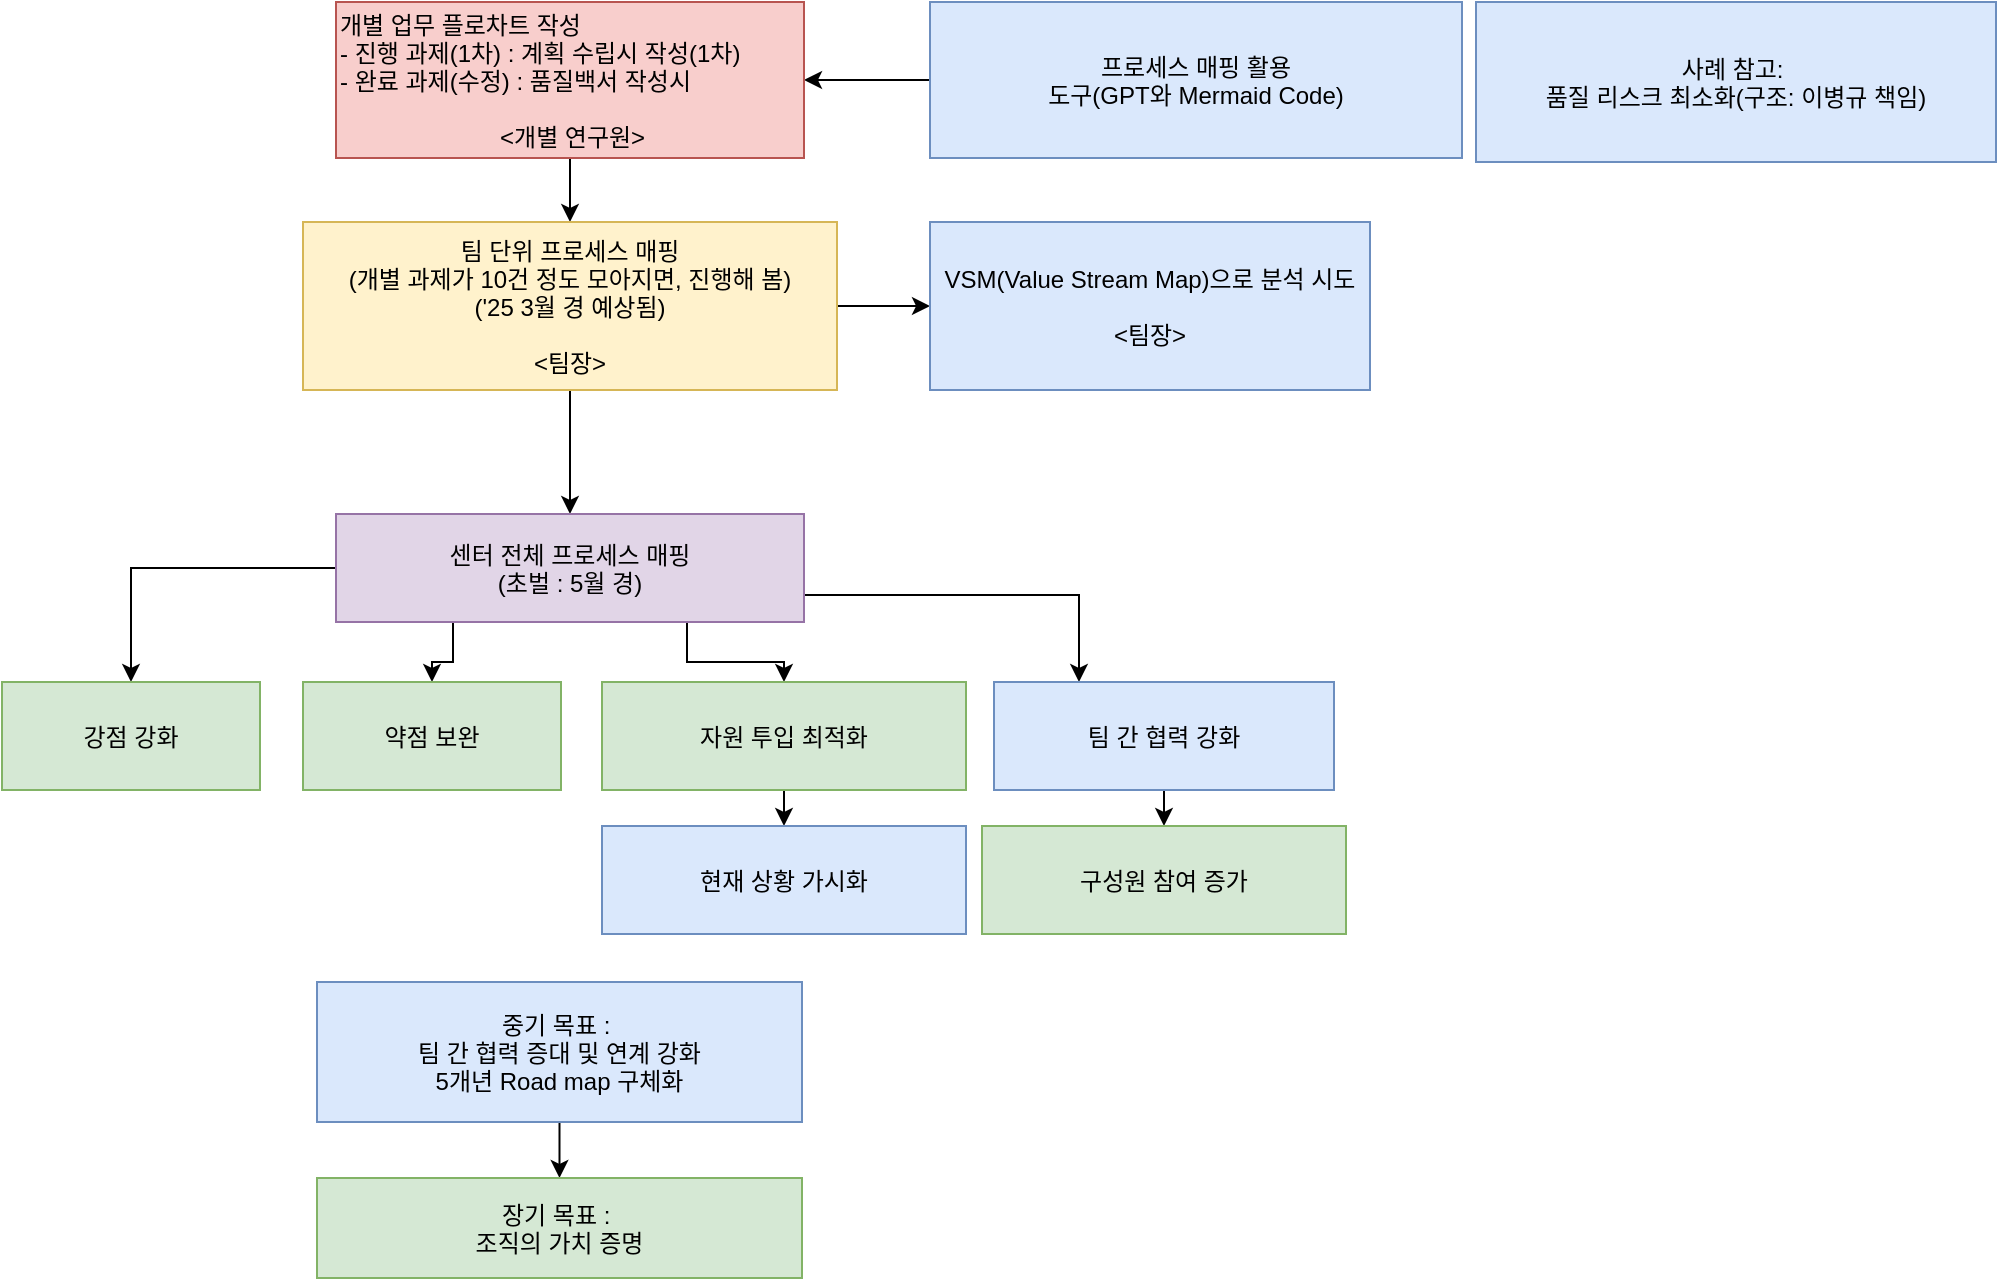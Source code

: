 <mxfile version="26.0.4">
  <diagram name="페이지-1" id="sv2N6qxOZAtlVDRyEEXY">
    <mxGraphModel dx="1434" dy="866" grid="1" gridSize="10" guides="1" tooltips="1" connect="1" arrows="1" fold="1" page="1" pageScale="1" pageWidth="827" pageHeight="1169" math="0" shadow="0">
      <root>
        <mxCell id="0" />
        <mxCell id="1" parent="0" />
        <mxCell id="cUledtLy-DvFWvWRXGEA-92" style="edgeStyle=none;rounded=0;orthogonalLoop=1;jettySize=auto;html=1;exitX=0;exitY=0.5;exitDx=0;exitDy=0;entryX=1;entryY=0.5;entryDx=0;entryDy=0;" edge="1" parent="1" source="cUledtLy-DvFWvWRXGEA-40" target="cUledtLy-DvFWvWRXGEA-41">
          <mxGeometry relative="1" as="geometry" />
        </mxCell>
        <mxCell id="cUledtLy-DvFWvWRXGEA-40" value="프로세스 매핑 활용&#xa;도구(GPT와 Mermaid Code)" style="fillColor=#dae8fc;strokeColor=#6c8ebf;" vertex="1" parent="1">
          <mxGeometry x="1074" y="340" width="266" height="78" as="geometry" />
        </mxCell>
        <mxCell id="cUledtLy-DvFWvWRXGEA-77" style="edgeStyle=orthogonalEdgeStyle;rounded=0;orthogonalLoop=1;jettySize=auto;html=1;exitX=0.5;exitY=1;exitDx=0;exitDy=0;entryX=0.5;entryY=0;entryDx=0;entryDy=0;" edge="1" parent="1" source="cUledtLy-DvFWvWRXGEA-41" target="cUledtLy-DvFWvWRXGEA-42">
          <mxGeometry relative="1" as="geometry" />
        </mxCell>
        <mxCell id="cUledtLy-DvFWvWRXGEA-41" value="개별 업무 플로차트 작성&#xa;- 진행 과제(1차) : 계획 수립시 작성(1차)&#xa;- 완료 과제(수정) : 품질백서 작성시&#xa;&#xa;                        &lt;개별 연구원&gt;" style="fillColor=#f8cecc;strokeColor=#b85450;align=left;" vertex="1" parent="1">
          <mxGeometry x="777" y="340" width="234" height="78" as="geometry" />
        </mxCell>
        <mxCell id="cUledtLy-DvFWvWRXGEA-78" style="edgeStyle=orthogonalEdgeStyle;rounded=0;orthogonalLoop=1;jettySize=auto;html=1;exitX=1;exitY=0.5;exitDx=0;exitDy=0;entryX=0;entryY=0.5;entryDx=0;entryDy=0;" edge="1" parent="1" source="cUledtLy-DvFWvWRXGEA-42" target="cUledtLy-DvFWvWRXGEA-51">
          <mxGeometry relative="1" as="geometry" />
        </mxCell>
        <mxCell id="cUledtLy-DvFWvWRXGEA-79" style="edgeStyle=orthogonalEdgeStyle;rounded=0;orthogonalLoop=1;jettySize=auto;html=1;exitX=0.5;exitY=1;exitDx=0;exitDy=0;" edge="1" parent="1" source="cUledtLy-DvFWvWRXGEA-42" target="cUledtLy-DvFWvWRXGEA-43">
          <mxGeometry relative="1" as="geometry" />
        </mxCell>
        <mxCell id="cUledtLy-DvFWvWRXGEA-42" value="팀 단위 프로세스 매핑&#xa;(개별 과제가 10건 정도 모아지면, 진행해 봄)&#xa;(&#39;25 3월 경 예상됨)&#xa;&#xa;&lt;팀장&gt;" style="fillColor=#fff2cc;strokeColor=#d6b656;" vertex="1" parent="1">
          <mxGeometry x="760.5" y="450" width="267" height="84" as="geometry" />
        </mxCell>
        <mxCell id="cUledtLy-DvFWvWRXGEA-80" style="edgeStyle=orthogonalEdgeStyle;rounded=0;orthogonalLoop=1;jettySize=auto;html=1;exitX=0;exitY=0.5;exitDx=0;exitDy=0;entryX=0.5;entryY=0;entryDx=0;entryDy=0;" edge="1" parent="1" source="cUledtLy-DvFWvWRXGEA-43" target="cUledtLy-DvFWvWRXGEA-45">
          <mxGeometry relative="1" as="geometry" />
        </mxCell>
        <mxCell id="cUledtLy-DvFWvWRXGEA-81" style="edgeStyle=orthogonalEdgeStyle;rounded=0;orthogonalLoop=1;jettySize=auto;html=1;exitX=0.25;exitY=1;exitDx=0;exitDy=0;" edge="1" parent="1" source="cUledtLy-DvFWvWRXGEA-43" target="cUledtLy-DvFWvWRXGEA-46">
          <mxGeometry relative="1" as="geometry" />
        </mxCell>
        <mxCell id="cUledtLy-DvFWvWRXGEA-82" style="edgeStyle=orthogonalEdgeStyle;rounded=0;orthogonalLoop=1;jettySize=auto;html=1;exitX=0.75;exitY=1;exitDx=0;exitDy=0;" edge="1" parent="1" source="cUledtLy-DvFWvWRXGEA-43" target="cUledtLy-DvFWvWRXGEA-47">
          <mxGeometry relative="1" as="geometry" />
        </mxCell>
        <mxCell id="cUledtLy-DvFWvWRXGEA-83" style="edgeStyle=orthogonalEdgeStyle;rounded=0;orthogonalLoop=1;jettySize=auto;html=1;exitX=1;exitY=0.75;exitDx=0;exitDy=0;entryX=0.25;entryY=0;entryDx=0;entryDy=0;" edge="1" parent="1" source="cUledtLy-DvFWvWRXGEA-43" target="cUledtLy-DvFWvWRXGEA-48">
          <mxGeometry relative="1" as="geometry" />
        </mxCell>
        <mxCell id="cUledtLy-DvFWvWRXGEA-43" value="센터 전체 프로세스 매핑&#xa;(초벌 : 5월 경)" style="fillColor=#e1d5e7;strokeColor=#9673a6;" vertex="1" parent="1">
          <mxGeometry x="777" y="596" width="234" height="54" as="geometry" />
        </mxCell>
        <mxCell id="cUledtLy-DvFWvWRXGEA-45" value="강점 강화" style="fillColor=#d5e8d4;strokeColor=#82b366;" vertex="1" parent="1">
          <mxGeometry x="610" y="680" width="129" height="54" as="geometry" />
        </mxCell>
        <mxCell id="cUledtLy-DvFWvWRXGEA-46" value="약점 보완" style="fillColor=#d5e8d4;strokeColor=#82b366;" vertex="1" parent="1">
          <mxGeometry x="760.5" y="680" width="129" height="54" as="geometry" />
        </mxCell>
        <mxCell id="cUledtLy-DvFWvWRXGEA-85" style="edgeStyle=orthogonalEdgeStyle;rounded=0;orthogonalLoop=1;jettySize=auto;html=1;exitX=0.5;exitY=1;exitDx=0;exitDy=0;entryX=0.5;entryY=0;entryDx=0;entryDy=0;" edge="1" parent="1" source="cUledtLy-DvFWvWRXGEA-47" target="cUledtLy-DvFWvWRXGEA-52">
          <mxGeometry relative="1" as="geometry" />
        </mxCell>
        <mxCell id="cUledtLy-DvFWvWRXGEA-47" value="자원 투입 최적화" style="fillColor=#d5e8d4;strokeColor=#82b366;" vertex="1" parent="1">
          <mxGeometry x="910" y="680" width="182" height="54" as="geometry" />
        </mxCell>
        <mxCell id="cUledtLy-DvFWvWRXGEA-86" style="edgeStyle=orthogonalEdgeStyle;rounded=0;orthogonalLoop=1;jettySize=auto;html=1;exitX=0.5;exitY=1;exitDx=0;exitDy=0;entryX=0.5;entryY=0;entryDx=0;entryDy=0;" edge="1" parent="1" source="cUledtLy-DvFWvWRXGEA-48" target="cUledtLy-DvFWvWRXGEA-53">
          <mxGeometry relative="1" as="geometry" />
        </mxCell>
        <mxCell id="cUledtLy-DvFWvWRXGEA-48" value="팀 간 협력 강화" style="fillColor=#dae8fc;strokeColor=#6c8ebf;" vertex="1" parent="1">
          <mxGeometry x="1106" y="680" width="170" height="54" as="geometry" />
        </mxCell>
        <mxCell id="cUledtLy-DvFWvWRXGEA-50" value="사례 참고: &#xa;품질 리스크 최소화(구조: 이병규 책임)" style="fillColor=#dae8fc;strokeColor=#6c8ebf;" vertex="1" parent="1">
          <mxGeometry x="1347" y="340" width="260" height="80" as="geometry" />
        </mxCell>
        <mxCell id="cUledtLy-DvFWvWRXGEA-51" value="VSM(Value Stream Map)으로 분석 시도&#xa;&#xa;&lt;팀장&gt;" style="fillColor=#dae8fc;strokeColor=#6c8ebf;" vertex="1" parent="1">
          <mxGeometry x="1074" y="450" width="220" height="84" as="geometry" />
        </mxCell>
        <mxCell id="cUledtLy-DvFWvWRXGEA-52" value="현재 상황 가시화" style="fillColor=#dae8fc;strokeColor=#6c8ebf;" vertex="1" parent="1">
          <mxGeometry x="910" y="752" width="182" height="54" as="geometry" />
        </mxCell>
        <mxCell id="cUledtLy-DvFWvWRXGEA-53" value="구성원 참여 증가" style="fillColor=#d5e8d4;strokeColor=#82b366;" vertex="1" parent="1">
          <mxGeometry x="1100" y="752" width="182" height="54" as="geometry" />
        </mxCell>
        <mxCell id="cUledtLy-DvFWvWRXGEA-89" style="edgeStyle=orthogonalEdgeStyle;rounded=0;orthogonalLoop=1;jettySize=auto;html=1;exitX=0.5;exitY=1;exitDx=0;exitDy=0;entryX=0.5;entryY=0;entryDx=0;entryDy=0;" edge="1" parent="1" source="cUledtLy-DvFWvWRXGEA-55" target="cUledtLy-DvFWvWRXGEA-56">
          <mxGeometry relative="1" as="geometry" />
        </mxCell>
        <mxCell id="cUledtLy-DvFWvWRXGEA-55" value="중기 목표 : &#xa;팀 간 협력 증대 및 연계 강화&#xa;5개년 Road map 구체화" style="fillColor=#dae8fc;strokeColor=#6c8ebf;" vertex="1" parent="1">
          <mxGeometry x="767.5" y="830" width="242.5" height="70" as="geometry" />
        </mxCell>
        <mxCell id="cUledtLy-DvFWvWRXGEA-56" value="장기 목표 : &#xa;조직의 가치 증명" style="fillColor=#d5e8d4;strokeColor=#82b366;" vertex="1" parent="1">
          <mxGeometry x="767.5" y="928" width="242.5" height="50" as="geometry" />
        </mxCell>
      </root>
    </mxGraphModel>
  </diagram>
</mxfile>
